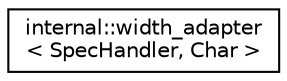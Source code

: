 digraph "Graphical Class Hierarchy"
{
  edge [fontname="Helvetica",fontsize="10",labelfontname="Helvetica",labelfontsize="10"];
  node [fontname="Helvetica",fontsize="10",shape=record];
  rankdir="LR";
  Node1 [label="internal::width_adapter\l\< SpecHandler, Char \>",height=0.2,width=0.4,color="black", fillcolor="white", style="filled",URL="$structinternal_1_1width__adapter.html"];
}
